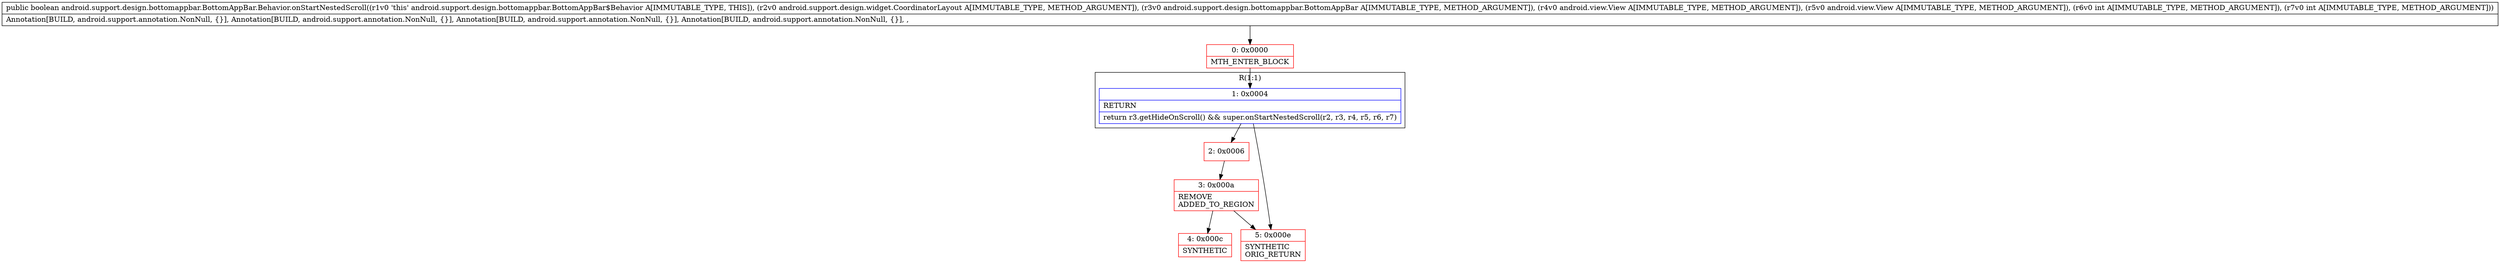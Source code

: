 digraph "CFG forandroid.support.design.bottomappbar.BottomAppBar.Behavior.onStartNestedScroll(Landroid\/support\/design\/widget\/CoordinatorLayout;Landroid\/support\/design\/bottomappbar\/BottomAppBar;Landroid\/view\/View;Landroid\/view\/View;II)Z" {
subgraph cluster_Region_235841559 {
label = "R(1:1)";
node [shape=record,color=blue];
Node_1 [shape=record,label="{1\:\ 0x0004|RETURN\l|return r3.getHideOnScroll() && super.onStartNestedScroll(r2, r3, r4, r5, r6, r7)\l}"];
}
Node_0 [shape=record,color=red,label="{0\:\ 0x0000|MTH_ENTER_BLOCK\l}"];
Node_2 [shape=record,color=red,label="{2\:\ 0x0006}"];
Node_3 [shape=record,color=red,label="{3\:\ 0x000a|REMOVE\lADDED_TO_REGION\l}"];
Node_4 [shape=record,color=red,label="{4\:\ 0x000c|SYNTHETIC\l}"];
Node_5 [shape=record,color=red,label="{5\:\ 0x000e|SYNTHETIC\lORIG_RETURN\l}"];
MethodNode[shape=record,label="{public boolean android.support.design.bottomappbar.BottomAppBar.Behavior.onStartNestedScroll((r1v0 'this' android.support.design.bottomappbar.BottomAppBar$Behavior A[IMMUTABLE_TYPE, THIS]), (r2v0 android.support.design.widget.CoordinatorLayout A[IMMUTABLE_TYPE, METHOD_ARGUMENT]), (r3v0 android.support.design.bottomappbar.BottomAppBar A[IMMUTABLE_TYPE, METHOD_ARGUMENT]), (r4v0 android.view.View A[IMMUTABLE_TYPE, METHOD_ARGUMENT]), (r5v0 android.view.View A[IMMUTABLE_TYPE, METHOD_ARGUMENT]), (r6v0 int A[IMMUTABLE_TYPE, METHOD_ARGUMENT]), (r7v0 int A[IMMUTABLE_TYPE, METHOD_ARGUMENT]))  | Annotation[BUILD, android.support.annotation.NonNull, \{\}], Annotation[BUILD, android.support.annotation.NonNull, \{\}], Annotation[BUILD, android.support.annotation.NonNull, \{\}], Annotation[BUILD, android.support.annotation.NonNull, \{\}], , \l}"];
MethodNode -> Node_0;
Node_1 -> Node_2;
Node_1 -> Node_5;
Node_0 -> Node_1;
Node_2 -> Node_3;
Node_3 -> Node_4;
Node_3 -> Node_5;
}

